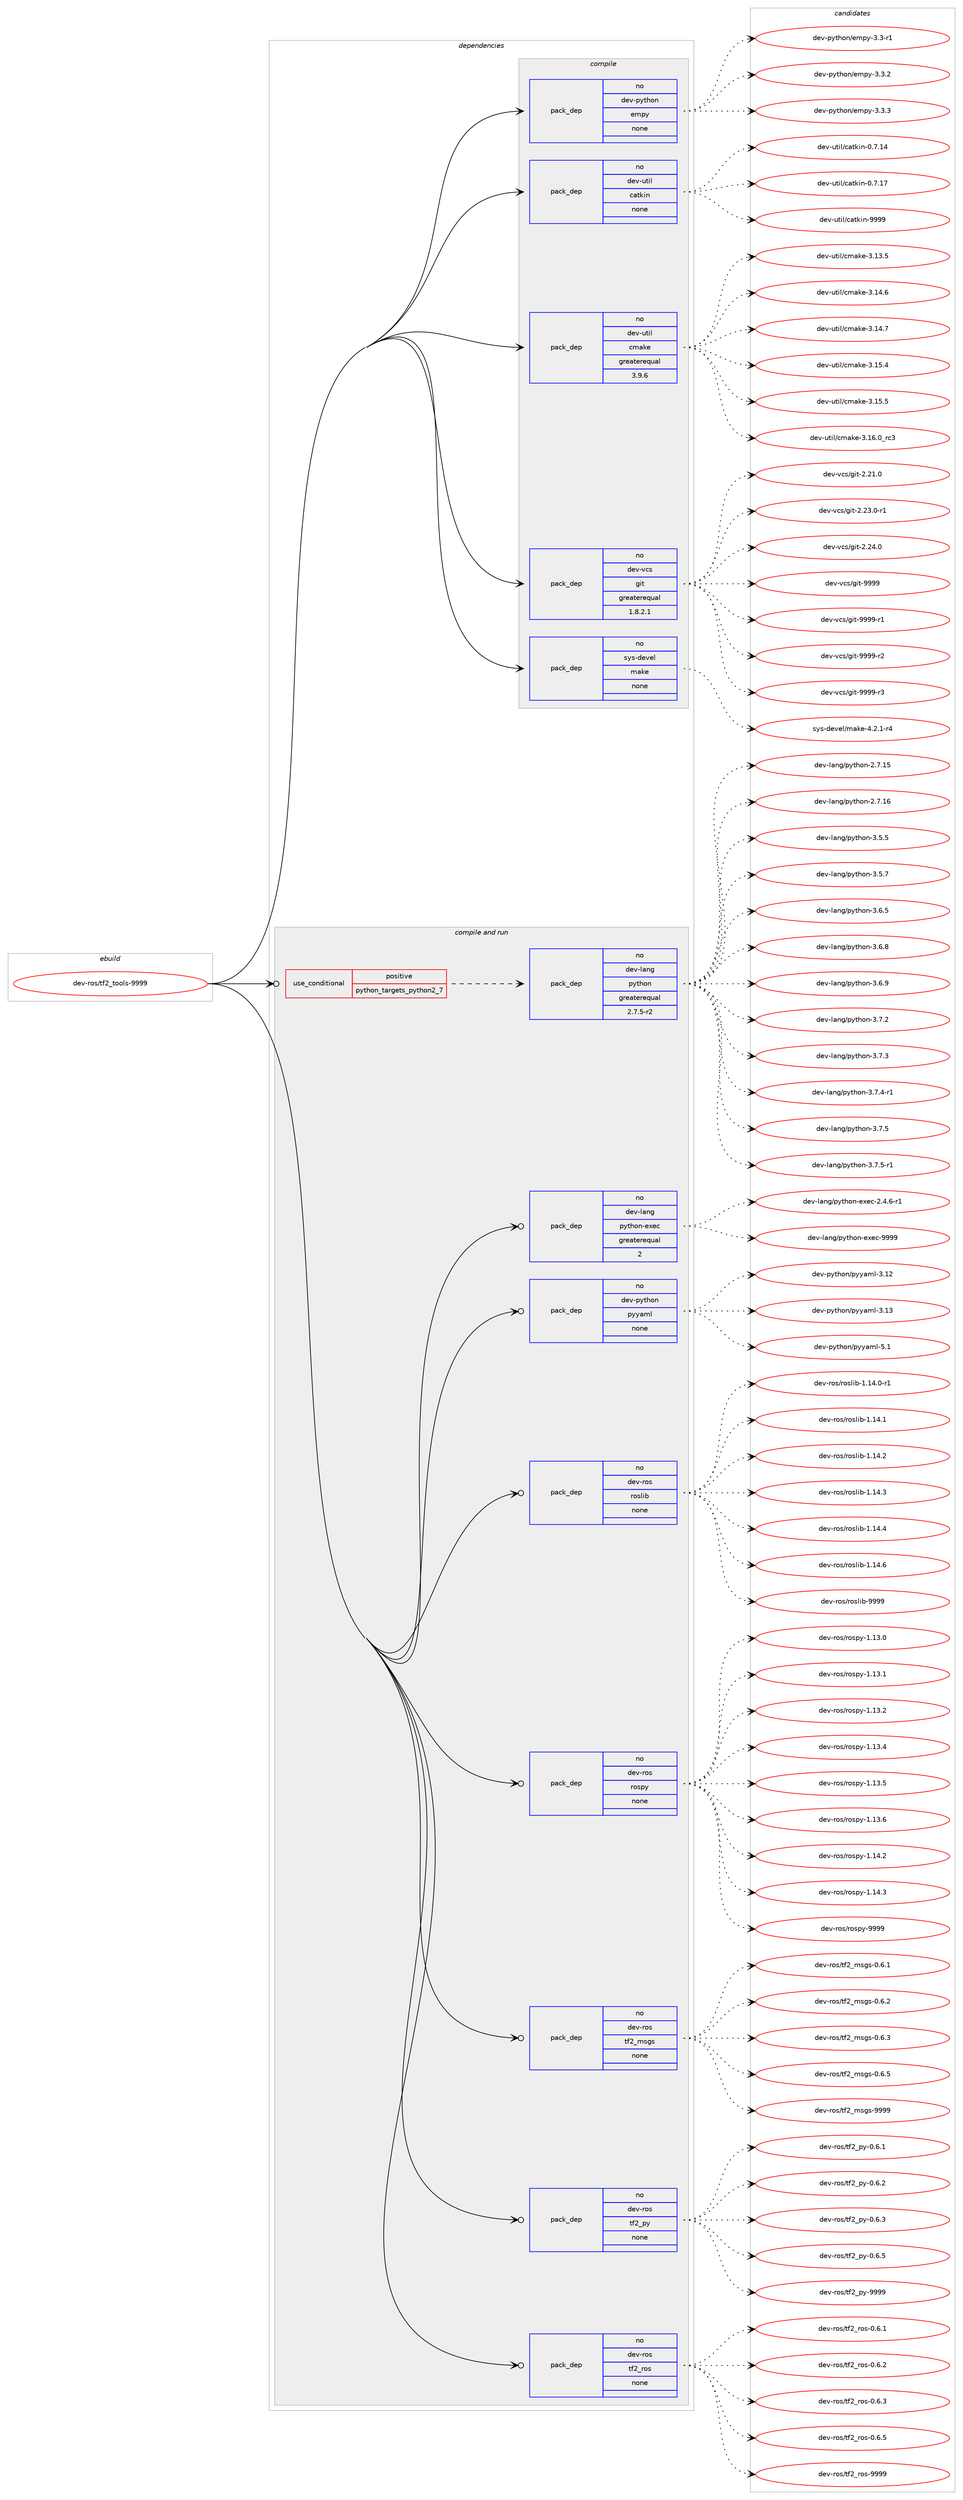 digraph prolog {

# *************
# Graph options
# *************

newrank=true;
concentrate=true;
compound=true;
graph [rankdir=LR,fontname=Helvetica,fontsize=10,ranksep=1.5];#, ranksep=2.5, nodesep=0.2];
edge  [arrowhead=vee];
node  [fontname=Helvetica,fontsize=10];

# **********
# The ebuild
# **********

subgraph cluster_leftcol {
color=gray;
rank=same;
label=<<i>ebuild</i>>;
id [label="dev-ros/tf2_tools-9999", color=red, width=4, href="../dev-ros/tf2_tools-9999.svg"];
}

# ****************
# The dependencies
# ****************

subgraph cluster_midcol {
color=gray;
label=<<i>dependencies</i>>;
subgraph cluster_compile {
fillcolor="#eeeeee";
style=filled;
label=<<i>compile</i>>;
subgraph pack503320 {
dependency671522 [label=<<TABLE BORDER="0" CELLBORDER="1" CELLSPACING="0" CELLPADDING="4" WIDTH="220"><TR><TD ROWSPAN="6" CELLPADDING="30">pack_dep</TD></TR><TR><TD WIDTH="110">no</TD></TR><TR><TD>dev-python</TD></TR><TR><TD>empy</TD></TR><TR><TD>none</TD></TR><TR><TD></TD></TR></TABLE>>, shape=none, color=blue];
}
id:e -> dependency671522:w [weight=20,style="solid",arrowhead="vee"];
subgraph pack503321 {
dependency671523 [label=<<TABLE BORDER="0" CELLBORDER="1" CELLSPACING="0" CELLPADDING="4" WIDTH="220"><TR><TD ROWSPAN="6" CELLPADDING="30">pack_dep</TD></TR><TR><TD WIDTH="110">no</TD></TR><TR><TD>dev-util</TD></TR><TR><TD>catkin</TD></TR><TR><TD>none</TD></TR><TR><TD></TD></TR></TABLE>>, shape=none, color=blue];
}
id:e -> dependency671523:w [weight=20,style="solid",arrowhead="vee"];
subgraph pack503322 {
dependency671524 [label=<<TABLE BORDER="0" CELLBORDER="1" CELLSPACING="0" CELLPADDING="4" WIDTH="220"><TR><TD ROWSPAN="6" CELLPADDING="30">pack_dep</TD></TR><TR><TD WIDTH="110">no</TD></TR><TR><TD>dev-util</TD></TR><TR><TD>cmake</TD></TR><TR><TD>greaterequal</TD></TR><TR><TD>3.9.6</TD></TR></TABLE>>, shape=none, color=blue];
}
id:e -> dependency671524:w [weight=20,style="solid",arrowhead="vee"];
subgraph pack503323 {
dependency671525 [label=<<TABLE BORDER="0" CELLBORDER="1" CELLSPACING="0" CELLPADDING="4" WIDTH="220"><TR><TD ROWSPAN="6" CELLPADDING="30">pack_dep</TD></TR><TR><TD WIDTH="110">no</TD></TR><TR><TD>dev-vcs</TD></TR><TR><TD>git</TD></TR><TR><TD>greaterequal</TD></TR><TR><TD>1.8.2.1</TD></TR></TABLE>>, shape=none, color=blue];
}
id:e -> dependency671525:w [weight=20,style="solid",arrowhead="vee"];
subgraph pack503324 {
dependency671526 [label=<<TABLE BORDER="0" CELLBORDER="1" CELLSPACING="0" CELLPADDING="4" WIDTH="220"><TR><TD ROWSPAN="6" CELLPADDING="30">pack_dep</TD></TR><TR><TD WIDTH="110">no</TD></TR><TR><TD>sys-devel</TD></TR><TR><TD>make</TD></TR><TR><TD>none</TD></TR><TR><TD></TD></TR></TABLE>>, shape=none, color=blue];
}
id:e -> dependency671526:w [weight=20,style="solid",arrowhead="vee"];
}
subgraph cluster_compileandrun {
fillcolor="#eeeeee";
style=filled;
label=<<i>compile and run</i>>;
subgraph cond156296 {
dependency671527 [label=<<TABLE BORDER="0" CELLBORDER="1" CELLSPACING="0" CELLPADDING="4"><TR><TD ROWSPAN="3" CELLPADDING="10">use_conditional</TD></TR><TR><TD>positive</TD></TR><TR><TD>python_targets_python2_7</TD></TR></TABLE>>, shape=none, color=red];
subgraph pack503325 {
dependency671528 [label=<<TABLE BORDER="0" CELLBORDER="1" CELLSPACING="0" CELLPADDING="4" WIDTH="220"><TR><TD ROWSPAN="6" CELLPADDING="30">pack_dep</TD></TR><TR><TD WIDTH="110">no</TD></TR><TR><TD>dev-lang</TD></TR><TR><TD>python</TD></TR><TR><TD>greaterequal</TD></TR><TR><TD>2.7.5-r2</TD></TR></TABLE>>, shape=none, color=blue];
}
dependency671527:e -> dependency671528:w [weight=20,style="dashed",arrowhead="vee"];
}
id:e -> dependency671527:w [weight=20,style="solid",arrowhead="odotvee"];
subgraph pack503326 {
dependency671529 [label=<<TABLE BORDER="0" CELLBORDER="1" CELLSPACING="0" CELLPADDING="4" WIDTH="220"><TR><TD ROWSPAN="6" CELLPADDING="30">pack_dep</TD></TR><TR><TD WIDTH="110">no</TD></TR><TR><TD>dev-lang</TD></TR><TR><TD>python-exec</TD></TR><TR><TD>greaterequal</TD></TR><TR><TD>2</TD></TR></TABLE>>, shape=none, color=blue];
}
id:e -> dependency671529:w [weight=20,style="solid",arrowhead="odotvee"];
subgraph pack503327 {
dependency671530 [label=<<TABLE BORDER="0" CELLBORDER="1" CELLSPACING="0" CELLPADDING="4" WIDTH="220"><TR><TD ROWSPAN="6" CELLPADDING="30">pack_dep</TD></TR><TR><TD WIDTH="110">no</TD></TR><TR><TD>dev-python</TD></TR><TR><TD>pyyaml</TD></TR><TR><TD>none</TD></TR><TR><TD></TD></TR></TABLE>>, shape=none, color=blue];
}
id:e -> dependency671530:w [weight=20,style="solid",arrowhead="odotvee"];
subgraph pack503328 {
dependency671531 [label=<<TABLE BORDER="0" CELLBORDER="1" CELLSPACING="0" CELLPADDING="4" WIDTH="220"><TR><TD ROWSPAN="6" CELLPADDING="30">pack_dep</TD></TR><TR><TD WIDTH="110">no</TD></TR><TR><TD>dev-ros</TD></TR><TR><TD>roslib</TD></TR><TR><TD>none</TD></TR><TR><TD></TD></TR></TABLE>>, shape=none, color=blue];
}
id:e -> dependency671531:w [weight=20,style="solid",arrowhead="odotvee"];
subgraph pack503329 {
dependency671532 [label=<<TABLE BORDER="0" CELLBORDER="1" CELLSPACING="0" CELLPADDING="4" WIDTH="220"><TR><TD ROWSPAN="6" CELLPADDING="30">pack_dep</TD></TR><TR><TD WIDTH="110">no</TD></TR><TR><TD>dev-ros</TD></TR><TR><TD>rospy</TD></TR><TR><TD>none</TD></TR><TR><TD></TD></TR></TABLE>>, shape=none, color=blue];
}
id:e -> dependency671532:w [weight=20,style="solid",arrowhead="odotvee"];
subgraph pack503330 {
dependency671533 [label=<<TABLE BORDER="0" CELLBORDER="1" CELLSPACING="0" CELLPADDING="4" WIDTH="220"><TR><TD ROWSPAN="6" CELLPADDING="30">pack_dep</TD></TR><TR><TD WIDTH="110">no</TD></TR><TR><TD>dev-ros</TD></TR><TR><TD>tf2_msgs</TD></TR><TR><TD>none</TD></TR><TR><TD></TD></TR></TABLE>>, shape=none, color=blue];
}
id:e -> dependency671533:w [weight=20,style="solid",arrowhead="odotvee"];
subgraph pack503331 {
dependency671534 [label=<<TABLE BORDER="0" CELLBORDER="1" CELLSPACING="0" CELLPADDING="4" WIDTH="220"><TR><TD ROWSPAN="6" CELLPADDING="30">pack_dep</TD></TR><TR><TD WIDTH="110">no</TD></TR><TR><TD>dev-ros</TD></TR><TR><TD>tf2_py</TD></TR><TR><TD>none</TD></TR><TR><TD></TD></TR></TABLE>>, shape=none, color=blue];
}
id:e -> dependency671534:w [weight=20,style="solid",arrowhead="odotvee"];
subgraph pack503332 {
dependency671535 [label=<<TABLE BORDER="0" CELLBORDER="1" CELLSPACING="0" CELLPADDING="4" WIDTH="220"><TR><TD ROWSPAN="6" CELLPADDING="30">pack_dep</TD></TR><TR><TD WIDTH="110">no</TD></TR><TR><TD>dev-ros</TD></TR><TR><TD>tf2_ros</TD></TR><TR><TD>none</TD></TR><TR><TD></TD></TR></TABLE>>, shape=none, color=blue];
}
id:e -> dependency671535:w [weight=20,style="solid",arrowhead="odotvee"];
}
subgraph cluster_run {
fillcolor="#eeeeee";
style=filled;
label=<<i>run</i>>;
}
}

# **************
# The candidates
# **************

subgraph cluster_choices {
rank=same;
color=gray;
label=<<i>candidates</i>>;

subgraph choice503320 {
color=black;
nodesep=1;
choice1001011184511212111610411111047101109112121455146514511449 [label="dev-python/empy-3.3-r1", color=red, width=4,href="../dev-python/empy-3.3-r1.svg"];
choice1001011184511212111610411111047101109112121455146514650 [label="dev-python/empy-3.3.2", color=red, width=4,href="../dev-python/empy-3.3.2.svg"];
choice1001011184511212111610411111047101109112121455146514651 [label="dev-python/empy-3.3.3", color=red, width=4,href="../dev-python/empy-3.3.3.svg"];
dependency671522:e -> choice1001011184511212111610411111047101109112121455146514511449:w [style=dotted,weight="100"];
dependency671522:e -> choice1001011184511212111610411111047101109112121455146514650:w [style=dotted,weight="100"];
dependency671522:e -> choice1001011184511212111610411111047101109112121455146514651:w [style=dotted,weight="100"];
}
subgraph choice503321 {
color=black;
nodesep=1;
choice1001011184511711610510847999711610710511045484655464952 [label="dev-util/catkin-0.7.14", color=red, width=4,href="../dev-util/catkin-0.7.14.svg"];
choice1001011184511711610510847999711610710511045484655464955 [label="dev-util/catkin-0.7.17", color=red, width=4,href="../dev-util/catkin-0.7.17.svg"];
choice100101118451171161051084799971161071051104557575757 [label="dev-util/catkin-9999", color=red, width=4,href="../dev-util/catkin-9999.svg"];
dependency671523:e -> choice1001011184511711610510847999711610710511045484655464952:w [style=dotted,weight="100"];
dependency671523:e -> choice1001011184511711610510847999711610710511045484655464955:w [style=dotted,weight="100"];
dependency671523:e -> choice100101118451171161051084799971161071051104557575757:w [style=dotted,weight="100"];
}
subgraph choice503322 {
color=black;
nodesep=1;
choice1001011184511711610510847991099710710145514649514653 [label="dev-util/cmake-3.13.5", color=red, width=4,href="../dev-util/cmake-3.13.5.svg"];
choice1001011184511711610510847991099710710145514649524654 [label="dev-util/cmake-3.14.6", color=red, width=4,href="../dev-util/cmake-3.14.6.svg"];
choice1001011184511711610510847991099710710145514649524655 [label="dev-util/cmake-3.14.7", color=red, width=4,href="../dev-util/cmake-3.14.7.svg"];
choice1001011184511711610510847991099710710145514649534652 [label="dev-util/cmake-3.15.4", color=red, width=4,href="../dev-util/cmake-3.15.4.svg"];
choice1001011184511711610510847991099710710145514649534653 [label="dev-util/cmake-3.15.5", color=red, width=4,href="../dev-util/cmake-3.15.5.svg"];
choice1001011184511711610510847991099710710145514649544648951149951 [label="dev-util/cmake-3.16.0_rc3", color=red, width=4,href="../dev-util/cmake-3.16.0_rc3.svg"];
dependency671524:e -> choice1001011184511711610510847991099710710145514649514653:w [style=dotted,weight="100"];
dependency671524:e -> choice1001011184511711610510847991099710710145514649524654:w [style=dotted,weight="100"];
dependency671524:e -> choice1001011184511711610510847991099710710145514649524655:w [style=dotted,weight="100"];
dependency671524:e -> choice1001011184511711610510847991099710710145514649534652:w [style=dotted,weight="100"];
dependency671524:e -> choice1001011184511711610510847991099710710145514649534653:w [style=dotted,weight="100"];
dependency671524:e -> choice1001011184511711610510847991099710710145514649544648951149951:w [style=dotted,weight="100"];
}
subgraph choice503323 {
color=black;
nodesep=1;
choice10010111845118991154710310511645504650494648 [label="dev-vcs/git-2.21.0", color=red, width=4,href="../dev-vcs/git-2.21.0.svg"];
choice100101118451189911547103105116455046505146484511449 [label="dev-vcs/git-2.23.0-r1", color=red, width=4,href="../dev-vcs/git-2.23.0-r1.svg"];
choice10010111845118991154710310511645504650524648 [label="dev-vcs/git-2.24.0", color=red, width=4,href="../dev-vcs/git-2.24.0.svg"];
choice1001011184511899115471031051164557575757 [label="dev-vcs/git-9999", color=red, width=4,href="../dev-vcs/git-9999.svg"];
choice10010111845118991154710310511645575757574511449 [label="dev-vcs/git-9999-r1", color=red, width=4,href="../dev-vcs/git-9999-r1.svg"];
choice10010111845118991154710310511645575757574511450 [label="dev-vcs/git-9999-r2", color=red, width=4,href="../dev-vcs/git-9999-r2.svg"];
choice10010111845118991154710310511645575757574511451 [label="dev-vcs/git-9999-r3", color=red, width=4,href="../dev-vcs/git-9999-r3.svg"];
dependency671525:e -> choice10010111845118991154710310511645504650494648:w [style=dotted,weight="100"];
dependency671525:e -> choice100101118451189911547103105116455046505146484511449:w [style=dotted,weight="100"];
dependency671525:e -> choice10010111845118991154710310511645504650524648:w [style=dotted,weight="100"];
dependency671525:e -> choice1001011184511899115471031051164557575757:w [style=dotted,weight="100"];
dependency671525:e -> choice10010111845118991154710310511645575757574511449:w [style=dotted,weight="100"];
dependency671525:e -> choice10010111845118991154710310511645575757574511450:w [style=dotted,weight="100"];
dependency671525:e -> choice10010111845118991154710310511645575757574511451:w [style=dotted,weight="100"];
}
subgraph choice503324 {
color=black;
nodesep=1;
choice1151211154510010111810110847109971071014552465046494511452 [label="sys-devel/make-4.2.1-r4", color=red, width=4,href="../sys-devel/make-4.2.1-r4.svg"];
dependency671526:e -> choice1151211154510010111810110847109971071014552465046494511452:w [style=dotted,weight="100"];
}
subgraph choice503325 {
color=black;
nodesep=1;
choice10010111845108971101034711212111610411111045504655464953 [label="dev-lang/python-2.7.15", color=red, width=4,href="../dev-lang/python-2.7.15.svg"];
choice10010111845108971101034711212111610411111045504655464954 [label="dev-lang/python-2.7.16", color=red, width=4,href="../dev-lang/python-2.7.16.svg"];
choice100101118451089711010347112121116104111110455146534653 [label="dev-lang/python-3.5.5", color=red, width=4,href="../dev-lang/python-3.5.5.svg"];
choice100101118451089711010347112121116104111110455146534655 [label="dev-lang/python-3.5.7", color=red, width=4,href="../dev-lang/python-3.5.7.svg"];
choice100101118451089711010347112121116104111110455146544653 [label="dev-lang/python-3.6.5", color=red, width=4,href="../dev-lang/python-3.6.5.svg"];
choice100101118451089711010347112121116104111110455146544656 [label="dev-lang/python-3.6.8", color=red, width=4,href="../dev-lang/python-3.6.8.svg"];
choice100101118451089711010347112121116104111110455146544657 [label="dev-lang/python-3.6.9", color=red, width=4,href="../dev-lang/python-3.6.9.svg"];
choice100101118451089711010347112121116104111110455146554650 [label="dev-lang/python-3.7.2", color=red, width=4,href="../dev-lang/python-3.7.2.svg"];
choice100101118451089711010347112121116104111110455146554651 [label="dev-lang/python-3.7.3", color=red, width=4,href="../dev-lang/python-3.7.3.svg"];
choice1001011184510897110103471121211161041111104551465546524511449 [label="dev-lang/python-3.7.4-r1", color=red, width=4,href="../dev-lang/python-3.7.4-r1.svg"];
choice100101118451089711010347112121116104111110455146554653 [label="dev-lang/python-3.7.5", color=red, width=4,href="../dev-lang/python-3.7.5.svg"];
choice1001011184510897110103471121211161041111104551465546534511449 [label="dev-lang/python-3.7.5-r1", color=red, width=4,href="../dev-lang/python-3.7.5-r1.svg"];
dependency671528:e -> choice10010111845108971101034711212111610411111045504655464953:w [style=dotted,weight="100"];
dependency671528:e -> choice10010111845108971101034711212111610411111045504655464954:w [style=dotted,weight="100"];
dependency671528:e -> choice100101118451089711010347112121116104111110455146534653:w [style=dotted,weight="100"];
dependency671528:e -> choice100101118451089711010347112121116104111110455146534655:w [style=dotted,weight="100"];
dependency671528:e -> choice100101118451089711010347112121116104111110455146544653:w [style=dotted,weight="100"];
dependency671528:e -> choice100101118451089711010347112121116104111110455146544656:w [style=dotted,weight="100"];
dependency671528:e -> choice100101118451089711010347112121116104111110455146544657:w [style=dotted,weight="100"];
dependency671528:e -> choice100101118451089711010347112121116104111110455146554650:w [style=dotted,weight="100"];
dependency671528:e -> choice100101118451089711010347112121116104111110455146554651:w [style=dotted,weight="100"];
dependency671528:e -> choice1001011184510897110103471121211161041111104551465546524511449:w [style=dotted,weight="100"];
dependency671528:e -> choice100101118451089711010347112121116104111110455146554653:w [style=dotted,weight="100"];
dependency671528:e -> choice1001011184510897110103471121211161041111104551465546534511449:w [style=dotted,weight="100"];
}
subgraph choice503326 {
color=black;
nodesep=1;
choice10010111845108971101034711212111610411111045101120101994550465246544511449 [label="dev-lang/python-exec-2.4.6-r1", color=red, width=4,href="../dev-lang/python-exec-2.4.6-r1.svg"];
choice10010111845108971101034711212111610411111045101120101994557575757 [label="dev-lang/python-exec-9999", color=red, width=4,href="../dev-lang/python-exec-9999.svg"];
dependency671529:e -> choice10010111845108971101034711212111610411111045101120101994550465246544511449:w [style=dotted,weight="100"];
dependency671529:e -> choice10010111845108971101034711212111610411111045101120101994557575757:w [style=dotted,weight="100"];
}
subgraph choice503327 {
color=black;
nodesep=1;
choice1001011184511212111610411111047112121121971091084551464950 [label="dev-python/pyyaml-3.12", color=red, width=4,href="../dev-python/pyyaml-3.12.svg"];
choice1001011184511212111610411111047112121121971091084551464951 [label="dev-python/pyyaml-3.13", color=red, width=4,href="../dev-python/pyyaml-3.13.svg"];
choice10010111845112121116104111110471121211219710910845534649 [label="dev-python/pyyaml-5.1", color=red, width=4,href="../dev-python/pyyaml-5.1.svg"];
dependency671530:e -> choice1001011184511212111610411111047112121121971091084551464950:w [style=dotted,weight="100"];
dependency671530:e -> choice1001011184511212111610411111047112121121971091084551464951:w [style=dotted,weight="100"];
dependency671530:e -> choice10010111845112121116104111110471121211219710910845534649:w [style=dotted,weight="100"];
}
subgraph choice503328 {
color=black;
nodesep=1;
choice100101118451141111154711411111510810598454946495246484511449 [label="dev-ros/roslib-1.14.0-r1", color=red, width=4,href="../dev-ros/roslib-1.14.0-r1.svg"];
choice10010111845114111115471141111151081059845494649524649 [label="dev-ros/roslib-1.14.1", color=red, width=4,href="../dev-ros/roslib-1.14.1.svg"];
choice10010111845114111115471141111151081059845494649524650 [label="dev-ros/roslib-1.14.2", color=red, width=4,href="../dev-ros/roslib-1.14.2.svg"];
choice10010111845114111115471141111151081059845494649524651 [label="dev-ros/roslib-1.14.3", color=red, width=4,href="../dev-ros/roslib-1.14.3.svg"];
choice10010111845114111115471141111151081059845494649524652 [label="dev-ros/roslib-1.14.4", color=red, width=4,href="../dev-ros/roslib-1.14.4.svg"];
choice10010111845114111115471141111151081059845494649524654 [label="dev-ros/roslib-1.14.6", color=red, width=4,href="../dev-ros/roslib-1.14.6.svg"];
choice1001011184511411111547114111115108105984557575757 [label="dev-ros/roslib-9999", color=red, width=4,href="../dev-ros/roslib-9999.svg"];
dependency671531:e -> choice100101118451141111154711411111510810598454946495246484511449:w [style=dotted,weight="100"];
dependency671531:e -> choice10010111845114111115471141111151081059845494649524649:w [style=dotted,weight="100"];
dependency671531:e -> choice10010111845114111115471141111151081059845494649524650:w [style=dotted,weight="100"];
dependency671531:e -> choice10010111845114111115471141111151081059845494649524651:w [style=dotted,weight="100"];
dependency671531:e -> choice10010111845114111115471141111151081059845494649524652:w [style=dotted,weight="100"];
dependency671531:e -> choice10010111845114111115471141111151081059845494649524654:w [style=dotted,weight="100"];
dependency671531:e -> choice1001011184511411111547114111115108105984557575757:w [style=dotted,weight="100"];
}
subgraph choice503329 {
color=black;
nodesep=1;
choice100101118451141111154711411111511212145494649514648 [label="dev-ros/rospy-1.13.0", color=red, width=4,href="../dev-ros/rospy-1.13.0.svg"];
choice100101118451141111154711411111511212145494649514649 [label="dev-ros/rospy-1.13.1", color=red, width=4,href="../dev-ros/rospy-1.13.1.svg"];
choice100101118451141111154711411111511212145494649514650 [label="dev-ros/rospy-1.13.2", color=red, width=4,href="../dev-ros/rospy-1.13.2.svg"];
choice100101118451141111154711411111511212145494649514652 [label="dev-ros/rospy-1.13.4", color=red, width=4,href="../dev-ros/rospy-1.13.4.svg"];
choice100101118451141111154711411111511212145494649514653 [label="dev-ros/rospy-1.13.5", color=red, width=4,href="../dev-ros/rospy-1.13.5.svg"];
choice100101118451141111154711411111511212145494649514654 [label="dev-ros/rospy-1.13.6", color=red, width=4,href="../dev-ros/rospy-1.13.6.svg"];
choice100101118451141111154711411111511212145494649524650 [label="dev-ros/rospy-1.14.2", color=red, width=4,href="../dev-ros/rospy-1.14.2.svg"];
choice100101118451141111154711411111511212145494649524651 [label="dev-ros/rospy-1.14.3", color=red, width=4,href="../dev-ros/rospy-1.14.3.svg"];
choice10010111845114111115471141111151121214557575757 [label="dev-ros/rospy-9999", color=red, width=4,href="../dev-ros/rospy-9999.svg"];
dependency671532:e -> choice100101118451141111154711411111511212145494649514648:w [style=dotted,weight="100"];
dependency671532:e -> choice100101118451141111154711411111511212145494649514649:w [style=dotted,weight="100"];
dependency671532:e -> choice100101118451141111154711411111511212145494649514650:w [style=dotted,weight="100"];
dependency671532:e -> choice100101118451141111154711411111511212145494649514652:w [style=dotted,weight="100"];
dependency671532:e -> choice100101118451141111154711411111511212145494649514653:w [style=dotted,weight="100"];
dependency671532:e -> choice100101118451141111154711411111511212145494649514654:w [style=dotted,weight="100"];
dependency671532:e -> choice100101118451141111154711411111511212145494649524650:w [style=dotted,weight="100"];
dependency671532:e -> choice100101118451141111154711411111511212145494649524651:w [style=dotted,weight="100"];
dependency671532:e -> choice10010111845114111115471141111151121214557575757:w [style=dotted,weight="100"];
}
subgraph choice503330 {
color=black;
nodesep=1;
choice10010111845114111115471161025095109115103115454846544649 [label="dev-ros/tf2_msgs-0.6.1", color=red, width=4,href="../dev-ros/tf2_msgs-0.6.1.svg"];
choice10010111845114111115471161025095109115103115454846544650 [label="dev-ros/tf2_msgs-0.6.2", color=red, width=4,href="../dev-ros/tf2_msgs-0.6.2.svg"];
choice10010111845114111115471161025095109115103115454846544651 [label="dev-ros/tf2_msgs-0.6.3", color=red, width=4,href="../dev-ros/tf2_msgs-0.6.3.svg"];
choice10010111845114111115471161025095109115103115454846544653 [label="dev-ros/tf2_msgs-0.6.5", color=red, width=4,href="../dev-ros/tf2_msgs-0.6.5.svg"];
choice100101118451141111154711610250951091151031154557575757 [label="dev-ros/tf2_msgs-9999", color=red, width=4,href="../dev-ros/tf2_msgs-9999.svg"];
dependency671533:e -> choice10010111845114111115471161025095109115103115454846544649:w [style=dotted,weight="100"];
dependency671533:e -> choice10010111845114111115471161025095109115103115454846544650:w [style=dotted,weight="100"];
dependency671533:e -> choice10010111845114111115471161025095109115103115454846544651:w [style=dotted,weight="100"];
dependency671533:e -> choice10010111845114111115471161025095109115103115454846544653:w [style=dotted,weight="100"];
dependency671533:e -> choice100101118451141111154711610250951091151031154557575757:w [style=dotted,weight="100"];
}
subgraph choice503331 {
color=black;
nodesep=1;
choice10010111845114111115471161025095112121454846544649 [label="dev-ros/tf2_py-0.6.1", color=red, width=4,href="../dev-ros/tf2_py-0.6.1.svg"];
choice10010111845114111115471161025095112121454846544650 [label="dev-ros/tf2_py-0.6.2", color=red, width=4,href="../dev-ros/tf2_py-0.6.2.svg"];
choice10010111845114111115471161025095112121454846544651 [label="dev-ros/tf2_py-0.6.3", color=red, width=4,href="../dev-ros/tf2_py-0.6.3.svg"];
choice10010111845114111115471161025095112121454846544653 [label="dev-ros/tf2_py-0.6.5", color=red, width=4,href="../dev-ros/tf2_py-0.6.5.svg"];
choice100101118451141111154711610250951121214557575757 [label="dev-ros/tf2_py-9999", color=red, width=4,href="../dev-ros/tf2_py-9999.svg"];
dependency671534:e -> choice10010111845114111115471161025095112121454846544649:w [style=dotted,weight="100"];
dependency671534:e -> choice10010111845114111115471161025095112121454846544650:w [style=dotted,weight="100"];
dependency671534:e -> choice10010111845114111115471161025095112121454846544651:w [style=dotted,weight="100"];
dependency671534:e -> choice10010111845114111115471161025095112121454846544653:w [style=dotted,weight="100"];
dependency671534:e -> choice100101118451141111154711610250951121214557575757:w [style=dotted,weight="100"];
}
subgraph choice503332 {
color=black;
nodesep=1;
choice10010111845114111115471161025095114111115454846544649 [label="dev-ros/tf2_ros-0.6.1", color=red, width=4,href="../dev-ros/tf2_ros-0.6.1.svg"];
choice10010111845114111115471161025095114111115454846544650 [label="dev-ros/tf2_ros-0.6.2", color=red, width=4,href="../dev-ros/tf2_ros-0.6.2.svg"];
choice10010111845114111115471161025095114111115454846544651 [label="dev-ros/tf2_ros-0.6.3", color=red, width=4,href="../dev-ros/tf2_ros-0.6.3.svg"];
choice10010111845114111115471161025095114111115454846544653 [label="dev-ros/tf2_ros-0.6.5", color=red, width=4,href="../dev-ros/tf2_ros-0.6.5.svg"];
choice100101118451141111154711610250951141111154557575757 [label="dev-ros/tf2_ros-9999", color=red, width=4,href="../dev-ros/tf2_ros-9999.svg"];
dependency671535:e -> choice10010111845114111115471161025095114111115454846544649:w [style=dotted,weight="100"];
dependency671535:e -> choice10010111845114111115471161025095114111115454846544650:w [style=dotted,weight="100"];
dependency671535:e -> choice10010111845114111115471161025095114111115454846544651:w [style=dotted,weight="100"];
dependency671535:e -> choice10010111845114111115471161025095114111115454846544653:w [style=dotted,weight="100"];
dependency671535:e -> choice100101118451141111154711610250951141111154557575757:w [style=dotted,weight="100"];
}
}

}
